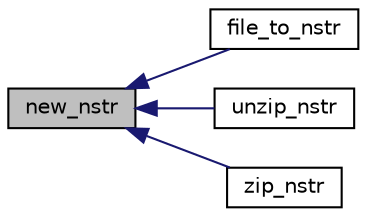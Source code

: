 digraph G
{
  edge [fontname="Helvetica",fontsize="10",labelfontname="Helvetica",labelfontsize="10"];
  node [fontname="Helvetica",fontsize="10",shape=record];
  rankdir=LR;
  Node1 [label="new_nstr",height=0.2,width=0.4,color="black", fillcolor="grey75", style="filled" fontcolor="black"];
  Node1 -> Node2 [dir=back,color="midnightblue",fontsize="10",style="solid",fontname="Helvetica"];
  Node2 [label="file_to_nstr",height=0.2,width=0.4,color="black", fillcolor="white", style="filled",URL="$n__str_8c.html#ad2c9b27509a55615e57ef8efd2ca3a02",tooltip="Load a whole file into a N_STR. Be aware of the NSTRBYTE addressing limit (2GB commonly)"];
  Node1 -> Node3 [dir=back,color="midnightblue",fontsize="10",style="solid",fontname="Helvetica"];
  Node3 [label="unzip_nstr",height=0.2,width=0.4,color="black", fillcolor="white", style="filled",URL="$n__zlib_8c.html#ab434f8d8cbd741ecffd35be2125b66fe"];
  Node1 -> Node4 [dir=back,color="midnightblue",fontsize="10",style="solid",fontname="Helvetica"];
  Node4 [label="zip_nstr",height=0.2,width=0.4,color="black", fillcolor="white", style="filled",URL="$n__zlib_8c.html#ae1e033816ab406b33b403c687c2d7dea"];
}
